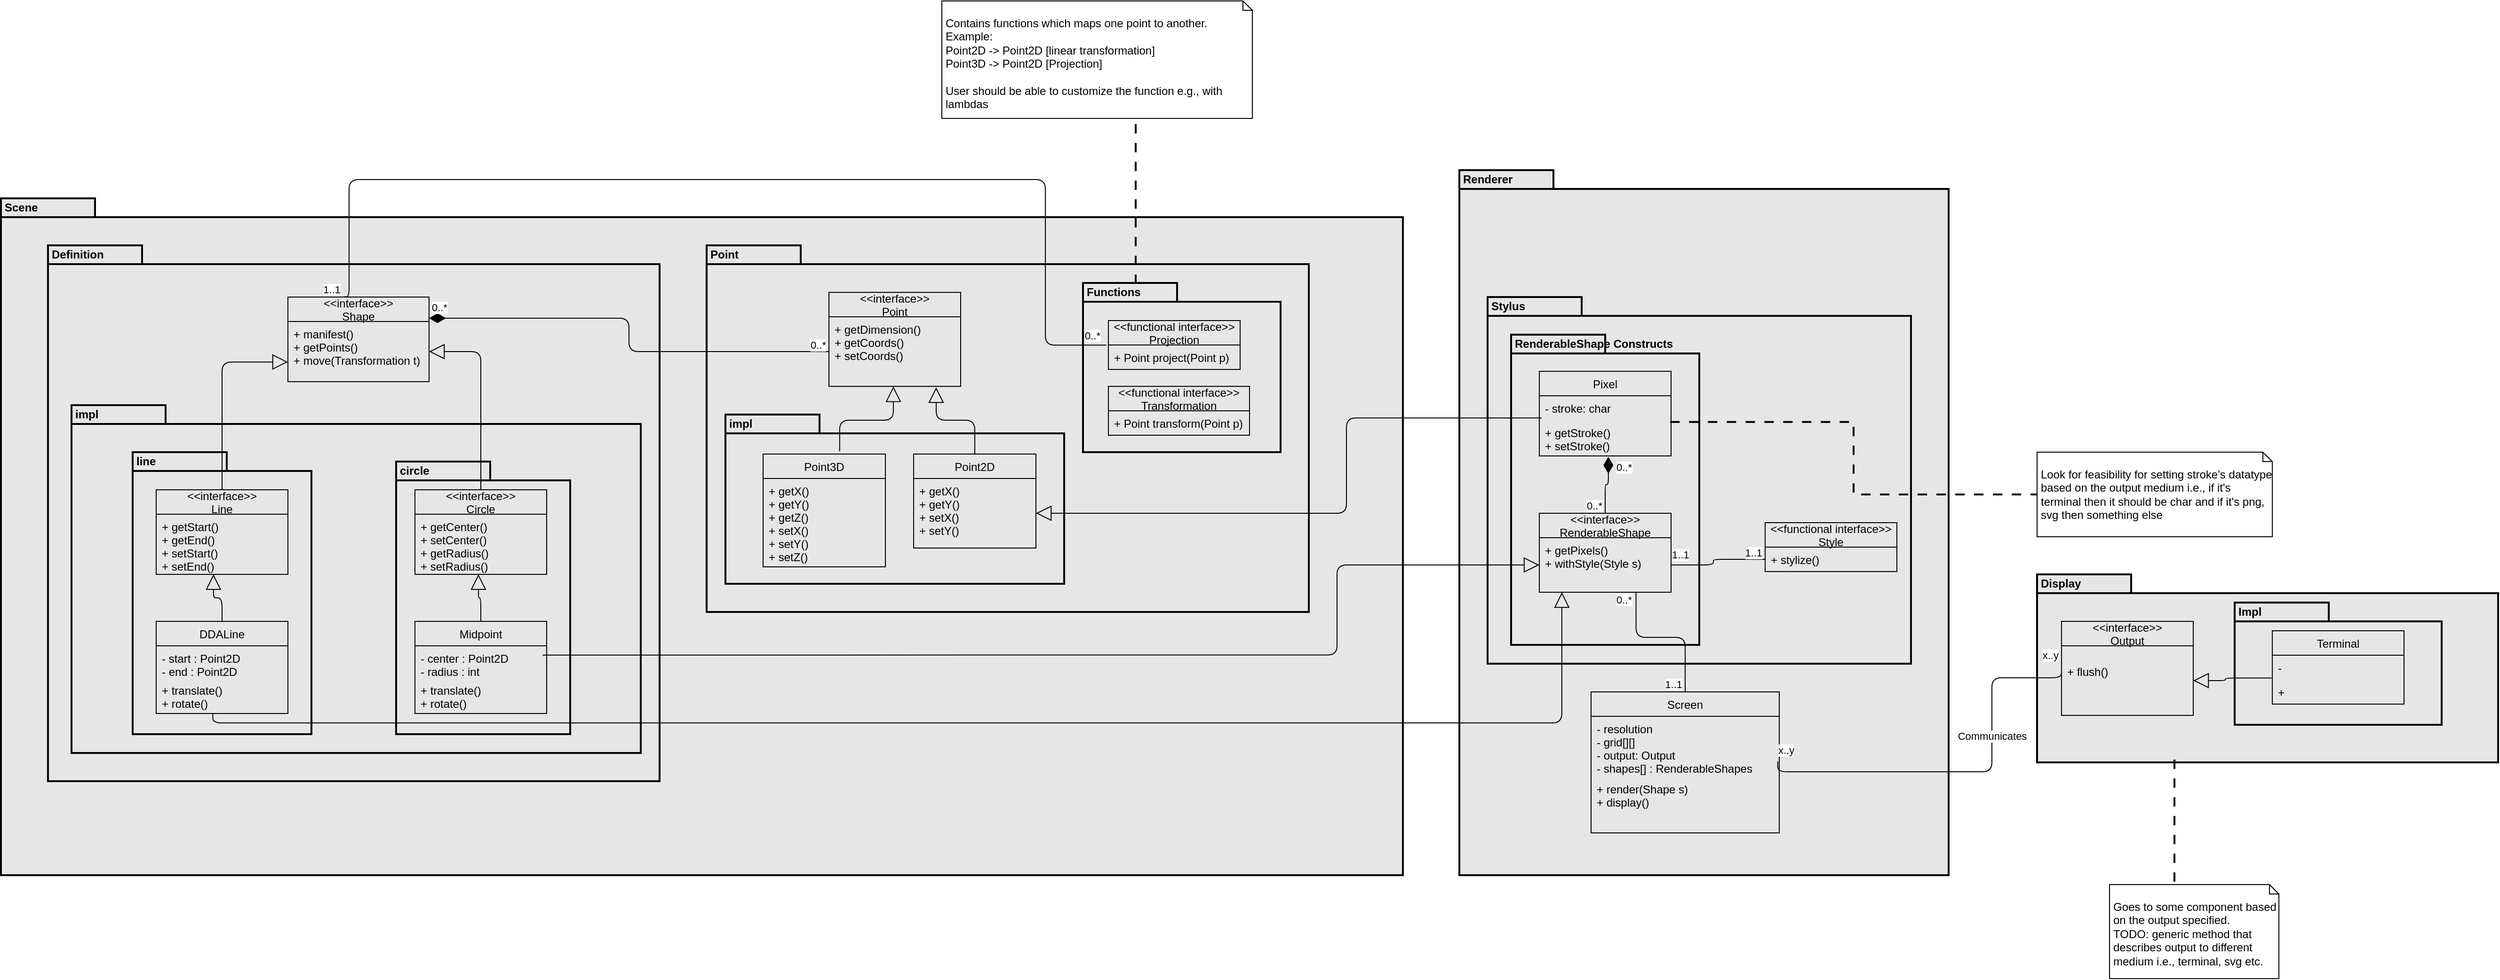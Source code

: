 <mxfile>
    <diagram id="lWv2Lwk4sww-XfeaLw_D" name="Classes for now">
        <mxGraphModel dx="3014" dy="1272" grid="1" gridSize="10" guides="1" tooltips="1" connect="1" arrows="1" fold="1" page="1" pageScale="1" pageWidth="827" pageHeight="1169" math="0" shadow="0">
            <root>
                <mxCell id="0"/>
                <mxCell id="1" parent="0"/>
                <mxCell id="12" value="Renderer" style="shape=folder;fontStyle=1;align=left;spacingLeft=2;boundedLbl=1;labelInHeader=1;container=1;collapsible=0;recursiveResize=0;tabWidth=100;tabHeight=20;tabPosition=left;html=1;fontSize=12;fillColor=#E6E6E6;strokeWidth=2;" parent="1" vertex="1">
                    <mxGeometry x="550" y="490" width="520" height="750" as="geometry"/>
                </mxCell>
                <mxCell id="152" value="Stylus" style="shape=folder;fontStyle=1;align=left;spacingLeft=2;boundedLbl=1;labelInHeader=1;container=1;collapsible=0;recursiveResize=0;tabWidth=100;tabHeight=20;tabPosition=left;html=1;fontSize=12;fillColor=#E6E6E6;strokeWidth=2;" parent="12" vertex="1">
                    <mxGeometry x="30" y="135" width="450" height="390" as="geometry"/>
                </mxCell>
                <mxCell id="2" value="Screen" style="swimlane;fontStyle=0;childLayout=stackLayout;horizontal=1;startSize=26;fillColor=none;horizontalStack=0;resizeParent=1;resizeParentMax=0;resizeLast=0;collapsible=0;marginBottom=0;" parent="12" vertex="1">
                    <mxGeometry x="140" y="555" width="200" height="150" as="geometry"/>
                </mxCell>
                <mxCell id="3" value="- resolution&#xa;- grid[][]&#xa;- output: Output&#xa;- shapes[] : RenderableShapes" style="text;strokeColor=none;fillColor=none;align=left;verticalAlign=top;spacingLeft=4;spacingRight=4;overflow=hidden;rotatable=0;points=[[0,0.5],[1,0.5]];portConstraint=eastwest;" parent="2" vertex="1">
                    <mxGeometry y="26" width="200" height="64" as="geometry"/>
                </mxCell>
                <mxCell id="4" value="+ render(Shape s)&#xa;+ display()" style="text;strokeColor=none;fillColor=none;align=left;verticalAlign=top;spacingLeft=4;spacingRight=4;overflow=hidden;rotatable=0;points=[[0,0.5],[1,0.5]];portConstraint=eastwest;" parent="2" vertex="1">
                    <mxGeometry y="90" width="200" height="60" as="geometry"/>
                </mxCell>
                <mxCell id="20" value="&lt;&lt;functional interface&gt;&gt;&#xa;Style" style="swimlane;fontStyle=0;childLayout=stackLayout;horizontal=1;startSize=26;fillColor=none;horizontalStack=0;resizeParent=1;resizeParentMax=0;resizeLast=0;collapsible=0;marginBottom=0;" parent="12" vertex="1">
                    <mxGeometry x="325" y="375" width="140" height="52" as="geometry"/>
                </mxCell>
                <mxCell id="22" value="+ stylize()" style="text;strokeColor=none;fillColor=none;align=left;verticalAlign=top;spacingLeft=4;spacingRight=4;overflow=hidden;rotatable=0;points=[[0,0.5],[1,0.5]];portConstraint=eastwest;" parent="20" vertex="1">
                    <mxGeometry y="26" width="140" height="26" as="geometry"/>
                </mxCell>
                <mxCell id="114" value="RenderableShape Constructs" style="shape=folder;fontStyle=1;align=left;spacingLeft=2;boundedLbl=1;labelInHeader=1;container=1;collapsible=0;recursiveResize=0;tabWidth=100;tabHeight=20;tabPosition=left;html=1;fontSize=12;fillColor=#E6E6E6;strokeWidth=2;" parent="12" vertex="1">
                    <mxGeometry x="55" y="175" width="200" height="330" as="geometry"/>
                </mxCell>
                <mxCell id="26" value="Pixel" style="swimlane;fontStyle=0;childLayout=stackLayout;horizontal=1;startSize=26;fillColor=none;horizontalStack=0;resizeParent=1;resizeParentMax=0;resizeLast=0;collapsible=0;marginBottom=0;" parent="114" vertex="1">
                    <mxGeometry x="30" y="39" width="140" height="90" as="geometry"/>
                </mxCell>
                <mxCell id="27" value="- stroke: char " style="text;strokeColor=none;fillColor=none;align=left;verticalAlign=top;spacingLeft=4;spacingRight=4;overflow=hidden;rotatable=0;points=[[0,0.5],[1,0.5]];portConstraint=eastwest;" parent="26" vertex="1">
                    <mxGeometry y="26" width="140" height="26" as="geometry"/>
                </mxCell>
                <mxCell id="28" value="+ getStroke()&#xa;+ setStroke()" style="text;strokeColor=none;fillColor=none;align=left;verticalAlign=top;spacingLeft=4;spacingRight=4;overflow=hidden;rotatable=0;points=[[0,0.5],[1,0.5]];portConstraint=eastwest;" parent="26" vertex="1">
                    <mxGeometry y="52" width="140" height="38" as="geometry"/>
                </mxCell>
                <mxCell id="101" value="&lt;&lt;interface&gt;&gt;&#xa;RenderableShape" style="swimlane;fontStyle=0;childLayout=stackLayout;horizontal=1;startSize=26;fillColor=none;horizontalStack=0;resizeParent=1;resizeParentMax=0;resizeLast=0;collapsible=0;marginBottom=0;" parent="114" vertex="1">
                    <mxGeometry x="30" y="190" width="140" height="84" as="geometry"/>
                </mxCell>
                <mxCell id="103" value="+ getPixels()&#xa;+ withStyle(Style s)" style="text;strokeColor=none;fillColor=none;align=left;verticalAlign=top;spacingLeft=4;spacingRight=4;overflow=hidden;rotatable=0;points=[[0,0.5],[1,0.5]];portConstraint=eastwest;" parent="101" vertex="1">
                    <mxGeometry y="26" width="140" height="58" as="geometry"/>
                </mxCell>
                <mxCell id="134" value="" style="edgeStyle=orthogonalEdgeStyle;rounded=1;orthogonalLoop=1;jettySize=auto;html=1;exitX=0.524;exitY=1.023;exitDx=0;exitDy=0;entryX=0.5;entryY=0;entryDx=0;entryDy=0;endArrow=0;endFill=0;startSize=15;endSize=15;align=center;fontSize=12;labelBackgroundColor=none;;startArrow=diamondThin;startFill=1;exitPerimeter=0;" parent="114" source="28" target="101" edge="1">
                    <mxGeometry width="80" height="80" relative="1" as="geometry">
                        <mxPoint x="-560" y="230" as="sourcePoint"/>
                        <mxPoint x="-480" y="310" as="targetPoint"/>
                    </mxGeometry>
                </mxCell>
                <mxCell id="135" value="0..*" style="edgeLabel;resizable=0;html=1;align=right;verticalAlign=bottom;" parent="134" connectable="0" vertex="1">
                    <mxGeometry x="1" relative="1" as="geometry">
                        <mxPoint x="-3" y="1" as="offset"/>
                    </mxGeometry>
                </mxCell>
                <mxCell id="136" value="0..*" style="edgeLabel;resizable=0;html=1;align=left;verticalAlign=bottom;" parent="134" connectable="0" vertex="1">
                    <mxGeometry x="-1" relative="1" as="geometry">
                        <mxPoint x="7" y="20" as="offset"/>
                    </mxGeometry>
                </mxCell>
                <mxCell id="143" value="" style="edgeStyle=orthogonalEdgeStyle;rounded=1;orthogonalLoop=1;jettySize=auto;html=1;exitX=1;exitY=0.5;exitDx=0;exitDy=0;entryX=0;entryY=0.5;entryDx=0;entryDy=0;endArrow=0;endFill=0;startSize=15;endSize=15;align=center;fontSize=12;labelBackgroundColor=none;;startArrow=none;startFill=0;" parent="12" source="103" target="22" edge="1">
                    <mxGeometry width="80" height="80" relative="1" as="geometry">
                        <mxPoint x="575" y="315" as="sourcePoint"/>
                        <mxPoint x="655" y="395" as="targetPoint"/>
                    </mxGeometry>
                </mxCell>
                <mxCell id="144" value="1..1" style="edgeLabel;resizable=0;html=1;align=right;verticalAlign=bottom;" parent="143" connectable="0" vertex="1">
                    <mxGeometry x="1" relative="1" as="geometry">
                        <mxPoint x="-3" y="1" as="offset"/>
                    </mxGeometry>
                </mxCell>
                <mxCell id="145" value="1..1" style="edgeLabel;resizable=0;html=1;align=left;verticalAlign=bottom;" parent="143" connectable="0" vertex="1">
                    <mxGeometry x="-1" relative="1" as="geometry">
                        <mxPoint x="-1" y="-3" as="offset"/>
                    </mxGeometry>
                </mxCell>
                <mxCell id="149" value="" style="edgeStyle=orthogonalEdgeStyle;rounded=1;orthogonalLoop=1;jettySize=auto;html=1;exitX=0.734;exitY=1.001;exitDx=0;exitDy=0;entryX=0.5;entryY=0;entryDx=0;entryDy=0;endArrow=0;endFill=0;startSize=15;endSize=15;align=center;fontSize=12;labelBackgroundColor=none;;startArrow=none;startFill=0;exitPerimeter=0;" parent="12" source="103" target="2" edge="1">
                    <mxGeometry width="80" height="80" relative="1" as="geometry">
                        <mxPoint x="505" y="385" as="sourcePoint"/>
                        <mxPoint x="585" y="465" as="targetPoint"/>
                    </mxGeometry>
                </mxCell>
                <mxCell id="150" value="1..1" style="edgeLabel;resizable=0;html=1;align=right;verticalAlign=bottom;" parent="149" connectable="0" vertex="1">
                    <mxGeometry x="1" relative="1" as="geometry">
                        <mxPoint x="-3" y="1" as="offset"/>
                    </mxGeometry>
                </mxCell>
                <mxCell id="151" value="0..*" style="edgeLabel;resizable=0;html=1;align=left;verticalAlign=bottom;" parent="149" connectable="0" vertex="1">
                    <mxGeometry x="-1" relative="1" as="geometry">
                        <mxPoint x="-23" y="16" as="offset"/>
                    </mxGeometry>
                </mxCell>
                <mxCell id="165" value="Display" style="shape=folder;fontStyle=1;align=left;spacingLeft=2;boundedLbl=1;labelInHeader=1;container=1;collapsible=0;recursiveResize=0;tabWidth=100;tabHeight=20;tabPosition=left;html=1;fontSize=12;fillColor=#E6E6E6;strokeWidth=2;" vertex="1" parent="1">
                    <mxGeometry x="1164" y="920" width="490" height="200" as="geometry"/>
                </mxCell>
                <mxCell id="174" value="Impl" style="shape=folder;fontStyle=1;align=left;spacingLeft=2;boundedLbl=1;labelInHeader=1;container=1;collapsible=0;recursiveResize=0;tabWidth=100;tabHeight=20;tabPosition=left;html=1;fontSize=12;fillColor=#E6E6E6;strokeWidth=2;" vertex="1" parent="165">
                    <mxGeometry x="210" y="30" width="220" height="130" as="geometry"/>
                </mxCell>
                <mxCell id="171" value="Terminal" style="swimlane;fontStyle=0;childLayout=stackLayout;horizontal=1;startSize=26;fillColor=none;horizontalStack=0;resizeParent=1;resizeParentMax=0;resizeLast=0;collapsible=0;marginBottom=0;" vertex="1" parent="174">
                    <mxGeometry x="40" y="30" width="140" height="78" as="geometry"/>
                </mxCell>
                <mxCell id="172" value="- " style="text;strokeColor=none;fillColor=none;align=left;verticalAlign=top;spacingLeft=4;spacingRight=4;overflow=hidden;rotatable=0;points=[[0,0.5],[1,0.5]];portConstraint=eastwest;" vertex="1" parent="171">
                    <mxGeometry y="26" width="140" height="26" as="geometry"/>
                </mxCell>
                <mxCell id="173" value="+ " style="text;strokeColor=none;fillColor=none;align=left;verticalAlign=top;spacingLeft=4;spacingRight=4;overflow=hidden;rotatable=0;points=[[0,0.5],[1,0.5]];portConstraint=eastwest;" vertex="1" parent="171">
                    <mxGeometry y="52" width="140" height="26" as="geometry"/>
                </mxCell>
                <mxCell id="17" value="&lt;&lt;interface&gt;&gt;&#xa;Output" style="swimlane;fontStyle=0;childLayout=stackLayout;horizontal=1;startSize=26;fillColor=none;horizontalStack=0;resizeParent=1;resizeParentMax=0;resizeLast=0;collapsible=0;marginBottom=0;" parent="165" vertex="1">
                    <mxGeometry x="26" y="50" width="140" height="100" as="geometry"/>
                </mxCell>
                <mxCell id="19" value="&#xa;+ flush()" style="text;strokeColor=none;fillColor=none;align=left;verticalAlign=top;spacingLeft=4;spacingRight=4;overflow=hidden;rotatable=0;points=[[0,0.5],[1,0.5]];portConstraint=eastwest;" parent="17" vertex="1">
                    <mxGeometry y="26" width="140" height="74" as="geometry"/>
                </mxCell>
                <mxCell id="175" value="" style="endArrow=block;html=1;rounded=1;edgeStyle=orthogonalEdgeStyle;endFill=0;strokeWidth=1;endSize=14;entryX=1;entryY=0.5;entryDx=0;entryDy=0;exitX=-0.005;exitY=0.934;exitDx=0;exitDy=0;exitPerimeter=0;" edge="1" parent="165" source="172" target="19">
                    <mxGeometry width="80" height="80" relative="1" as="geometry">
                        <mxPoint x="50" y="210" as="sourcePoint"/>
                        <mxPoint x="130" y="130" as="targetPoint"/>
                        <Array as="points">
                            <mxPoint x="200" y="110"/>
                            <mxPoint x="200" y="113"/>
                        </Array>
                    </mxGeometry>
                </mxCell>
                <mxCell id="35" value="Scene" style="shape=folder;fontStyle=1;align=left;spacingLeft=2;boundedLbl=1;labelInHeader=1;container=1;collapsible=0;recursiveResize=0;tabWidth=100;tabHeight=20;tabPosition=left;html=1;fontSize=12;fillColor=#E6E6E6;strokeWidth=2;" parent="1" vertex="1">
                    <mxGeometry x="-1000" y="520" width="1490" height="720" as="geometry"/>
                </mxCell>
                <mxCell id="63" value="Definition" style="shape=folder;fontStyle=1;align=left;spacingLeft=2;boundedLbl=1;labelInHeader=1;container=1;collapsible=0;recursiveResize=0;tabWidth=100;tabHeight=20;tabPosition=left;html=1;fontSize=12;fillColor=#E6E6E6;strokeWidth=2;" parent="35" vertex="1">
                    <mxGeometry x="50" y="50" width="650" height="570" as="geometry"/>
                </mxCell>
                <mxCell id="13" value="&lt;&lt;interface&gt;&gt;&#xa;Shape" style="swimlane;fontStyle=0;childLayout=stackLayout;horizontal=1;startSize=26;fillColor=none;horizontalStack=0;resizeParent=1;resizeParentMax=0;resizeLast=0;collapsible=0;marginBottom=0;" parent="63" vertex="1">
                    <mxGeometry x="255" y="55" width="150" height="90" as="geometry"/>
                </mxCell>
                <mxCell id="15" value="+ manifest()&#xa;+ getPoints()&#xa;+ move(Transformation t)" style="text;strokeColor=none;fillColor=none;align=left;verticalAlign=top;spacingLeft=4;spacingRight=4;overflow=hidden;rotatable=0;points=[[0,0.5],[1,0.5]];portConstraint=eastwest;" parent="13" vertex="1">
                    <mxGeometry y="26" width="150" height="64" as="geometry"/>
                </mxCell>
                <mxCell id="70" value="impl" style="shape=folder;fontStyle=1;align=left;spacingLeft=2;boundedLbl=1;labelInHeader=1;container=1;collapsible=0;recursiveResize=0;tabWidth=100;tabHeight=20;tabPosition=left;html=1;fontSize=12;fillColor=#E6E6E6;strokeWidth=2;" parent="63" vertex="1">
                    <mxGeometry x="25" y="170" width="605" height="370" as="geometry"/>
                </mxCell>
                <mxCell id="86" value="line" style="shape=folder;fontStyle=1;align=left;spacingLeft=2;boundedLbl=1;labelInHeader=1;container=1;collapsible=0;recursiveResize=0;tabWidth=100;tabHeight=20;tabPosition=left;html=1;fontSize=12;fillColor=#E6E6E6;strokeWidth=2;" parent="70" vertex="1">
                    <mxGeometry x="65" y="50" width="190" height="300" as="geometry"/>
                </mxCell>
                <mxCell id="82" value="DDALine" style="swimlane;fontStyle=0;childLayout=stackLayout;horizontal=1;startSize=26;fillColor=none;horizontalStack=0;resizeParent=1;resizeParentMax=0;resizeLast=0;collapsible=0;marginBottom=0;" parent="86" vertex="1">
                    <mxGeometry x="25" y="180" width="140" height="98" as="geometry"/>
                </mxCell>
                <mxCell id="83" value="- start : Point2D&#xa;- end : Point2D" style="text;strokeColor=none;fillColor=none;align=left;verticalAlign=top;spacingLeft=4;spacingRight=4;overflow=hidden;rotatable=0;points=[[0,0.5],[1,0.5]];portConstraint=eastwest;" parent="82" vertex="1">
                    <mxGeometry y="26" width="140" height="34" as="geometry"/>
                </mxCell>
                <mxCell id="84" value="+ translate()&#xa;+ rotate()" style="text;strokeColor=none;fillColor=none;align=left;verticalAlign=top;spacingLeft=4;spacingRight=4;overflow=hidden;rotatable=0;points=[[0,0.5],[1,0.5]];portConstraint=eastwest;" parent="82" vertex="1">
                    <mxGeometry y="60" width="140" height="38" as="geometry"/>
                </mxCell>
                <mxCell id="74" value="&lt;&lt;interface&gt;&gt;&#xa;Line" style="swimlane;fontStyle=0;childLayout=stackLayout;horizontal=1;startSize=26;fillColor=none;horizontalStack=0;resizeParent=1;resizeParentMax=0;resizeLast=0;collapsible=0;marginBottom=0;" parent="86" vertex="1">
                    <mxGeometry x="25" y="40" width="140" height="90" as="geometry"/>
                </mxCell>
                <mxCell id="76" value="+ getStart()&#xa;+ getEnd()&#xa;+ setStart()&#xa;+ setEnd()" style="text;strokeColor=none;fillColor=none;align=left;verticalAlign=top;spacingLeft=4;spacingRight=4;overflow=hidden;rotatable=0;points=[[0,0.5],[1,0.5]];portConstraint=eastwest;" parent="74" vertex="1">
                    <mxGeometry y="26" width="140" height="64" as="geometry"/>
                </mxCell>
                <mxCell id="131" value="" style="endArrow=block;html=1;rounded=1;edgeStyle=orthogonalEdgeStyle;endFill=0;strokeWidth=1;endSize=14;entryX=0.435;entryY=0.999;entryDx=0;entryDy=0;entryPerimeter=0;exitX=0.5;exitY=0;exitDx=0;exitDy=0;" parent="86" source="82" target="76" edge="1">
                    <mxGeometry width="80" height="80" relative="1" as="geometry">
                        <mxPoint x="450" y="260" as="sourcePoint"/>
                        <mxPoint x="530" y="180" as="targetPoint"/>
                    </mxGeometry>
                </mxCell>
                <mxCell id="87" value="circle" style="shape=folder;fontStyle=1;align=left;spacingLeft=2;boundedLbl=1;labelInHeader=1;container=1;collapsible=0;recursiveResize=0;tabWidth=100;tabHeight=20;tabPosition=left;html=1;fontSize=12;fillColor=#E6E6E6;strokeWidth=2;" parent="70" vertex="1">
                    <mxGeometry x="345" y="60" width="185" height="290" as="geometry"/>
                </mxCell>
                <mxCell id="88" value="Midpoint" style="swimlane;fontStyle=0;childLayout=stackLayout;horizontal=1;startSize=26;fillColor=none;horizontalStack=0;resizeParent=1;resizeParentMax=0;resizeLast=0;collapsible=0;marginBottom=0;" parent="87" vertex="1">
                    <mxGeometry x="20" y="170" width="140" height="98" as="geometry"/>
                </mxCell>
                <mxCell id="89" value="- center : Point2D&#xa;- radius : int" style="text;strokeColor=none;fillColor=none;align=left;verticalAlign=top;spacingLeft=4;spacingRight=4;overflow=hidden;rotatable=0;points=[[0,0.5],[1,0.5]];portConstraint=eastwest;" parent="88" vertex="1">
                    <mxGeometry y="26" width="140" height="34" as="geometry"/>
                </mxCell>
                <mxCell id="90" value="+ translate()&#xa;+ rotate()" style="text;strokeColor=none;fillColor=none;align=left;verticalAlign=top;spacingLeft=4;spacingRight=4;overflow=hidden;rotatable=0;points=[[0,0.5],[1,0.5]];portConstraint=eastwest;" parent="88" vertex="1">
                    <mxGeometry y="60" width="140" height="38" as="geometry"/>
                </mxCell>
                <mxCell id="78" value="&lt;&lt;interface&gt;&gt;&#xa;Circle" style="swimlane;fontStyle=0;childLayout=stackLayout;horizontal=1;startSize=26;fillColor=none;horizontalStack=0;resizeParent=1;resizeParentMax=0;resizeLast=0;collapsible=0;marginBottom=0;" parent="87" vertex="1">
                    <mxGeometry x="20" y="30" width="140" height="90" as="geometry"/>
                </mxCell>
                <mxCell id="80" value="+ getCenter()&#xa;+ setCenter()&#xa;+ getRadius()&#xa;+ setRadius()" style="text;strokeColor=none;fillColor=none;align=left;verticalAlign=top;spacingLeft=4;spacingRight=4;overflow=hidden;rotatable=0;points=[[0,0.5],[1,0.5]];portConstraint=eastwest;" parent="78" vertex="1">
                    <mxGeometry y="26" width="140" height="64" as="geometry"/>
                </mxCell>
                <mxCell id="133" value="" style="endArrow=block;html=1;rounded=1;edgeStyle=orthogonalEdgeStyle;endFill=0;strokeWidth=1;endSize=14;exitX=0.5;exitY=0;exitDx=0;exitDy=0;entryX=0.482;entryY=0.999;entryDx=0;entryDy=0;entryPerimeter=0;" parent="87" source="88" target="80" edge="1">
                    <mxGeometry width="80" height="80" relative="1" as="geometry">
                        <mxPoint x="20" y="230" as="sourcePoint"/>
                        <mxPoint x="90" y="110" as="targetPoint"/>
                    </mxGeometry>
                </mxCell>
                <mxCell id="106" value="" style="endArrow=block;html=1;rounded=1;edgeStyle=orthogonalEdgeStyle;endFill=0;strokeWidth=1;endSize=14;entryX=0;entryY=0.673;entryDx=0;entryDy=0;entryPerimeter=0;exitX=0.5;exitY=0;exitDx=0;exitDy=0;" parent="63" source="74" target="15" edge="1">
                    <mxGeometry width="80" height="80" relative="1" as="geometry">
                        <mxPoint x="480" y="370" as="sourcePoint"/>
                        <mxPoint x="560" y="290" as="targetPoint"/>
                    </mxGeometry>
                </mxCell>
                <mxCell id="128" value="" style="endArrow=block;html=1;rounded=1;edgeStyle=orthogonalEdgeStyle;endFill=0;strokeWidth=1;endSize=14;entryX=1;entryY=0.5;entryDx=0;entryDy=0;exitX=0.5;exitY=0;exitDx=0;exitDy=0;" parent="63" source="78" target="15" edge="1">
                    <mxGeometry width="80" height="80" relative="1" as="geometry">
                        <mxPoint x="430" y="370" as="sourcePoint"/>
                        <mxPoint x="510" y="290" as="targetPoint"/>
                        <Array as="points">
                            <mxPoint x="460" y="113"/>
                        </Array>
                    </mxGeometry>
                </mxCell>
                <mxCell id="60" value="Point" style="shape=folder;fontStyle=1;align=left;spacingLeft=2;boundedLbl=1;labelInHeader=1;container=1;collapsible=0;recursiveResize=0;tabWidth=100;tabHeight=20;tabPosition=left;html=1;fontSize=12;fillColor=#E6E6E6;strokeWidth=2;" parent="35" vertex="1">
                    <mxGeometry x="750" y="50" width="640" height="390" as="geometry"/>
                </mxCell>
                <mxCell id="61" value="impl" style="shape=folder;fontStyle=1;align=left;spacingLeft=2;boundedLbl=1;labelInHeader=1;container=1;collapsible=0;recursiveResize=0;tabWidth=100;tabHeight=20;tabPosition=left;html=1;fontSize=12;fillColor=#E6E6E6;strokeWidth=2;" parent="60" vertex="1">
                    <mxGeometry x="20" y="180" width="360" height="180" as="geometry"/>
                </mxCell>
                <mxCell id="56" value="Point2D" style="swimlane;fontStyle=0;childLayout=stackLayout;horizontal=1;startSize=26;fillColor=none;horizontalStack=0;resizeParent=1;resizeParentMax=0;resizeLast=0;collapsible=0;marginBottom=0;" parent="61" vertex="1">
                    <mxGeometry x="200" y="42" width="130" height="100" as="geometry"/>
                </mxCell>
                <mxCell id="57" value="+ getX()&#xa;+ getY()&#xa;+ setX()&#xa;+ setY()" style="text;strokeColor=none;fillColor=none;align=left;verticalAlign=top;spacingLeft=4;spacingRight=4;overflow=hidden;rotatable=0;points=[[0,0.5],[1,0.5]];portConstraint=eastwest;" parent="56" vertex="1">
                    <mxGeometry y="26" width="130" height="74" as="geometry"/>
                </mxCell>
                <mxCell id="98" value="Point3D" style="swimlane;fontStyle=0;childLayout=stackLayout;horizontal=1;startSize=26;fillColor=none;horizontalStack=0;resizeParent=1;resizeParentMax=0;resizeLast=0;collapsible=0;marginBottom=0;" parent="61" vertex="1">
                    <mxGeometry x="40" y="42" width="130" height="120" as="geometry"/>
                </mxCell>
                <mxCell id="176" value="" style="edgeStyle=elbowEdgeStyle;dashed=1;dashPattern=5 5;strokeWidth=2;arcSize=0;startArrow=none;endArrow=none;startSize=0;endSize=0;html=1;endFill=0;align=left;resizeWidth=0;rounded=0;entryX=0.5;entryY=1;entryDx=0;entryDy=0;entryPerimeter=0;exitX=0.5;exitY=0;exitDx=0;exitDy=0;" edge="1" parent="98" source="125">
                    <mxGeometry height="300" relative="1" as="geometry">
                        <mxPoint x="-20" y="53" as="sourcePoint"/>
                        <mxPoint x="355" y="-372.0" as="targetPoint"/>
                    </mxGeometry>
                </mxCell>
                <mxCell id="99" value="+ getX()&#xa;+ getY()&#xa;+ getZ()&#xa;+ setX()&#xa;+ setY()&#xa;+ setZ()" style="text;strokeColor=none;fillColor=none;align=left;verticalAlign=top;spacingLeft=4;spacingRight=4;overflow=hidden;rotatable=0;points=[[0,0.5],[1,0.5]];portConstraint=eastwest;" parent="98" vertex="1">
                    <mxGeometry y="26" width="130" height="94" as="geometry"/>
                </mxCell>
                <mxCell id="23" value="&lt;&lt;interface&gt;&gt;&#xa;Point" style="swimlane;fontStyle=0;childLayout=stackLayout;horizontal=1;startSize=26;fillColor=none;horizontalStack=0;resizeParent=1;resizeParentMax=0;resizeLast=0;collapsible=0;marginBottom=0;" parent="60" vertex="1">
                    <mxGeometry x="130" y="50" width="140" height="100" as="geometry"/>
                </mxCell>
                <mxCell id="25" value="+ getDimension()&#xa;+ getCoords()&#xa;+ setCoords()" style="text;strokeColor=none;fillColor=none;align=left;verticalAlign=top;spacingLeft=4;spacingRight=4;overflow=hidden;rotatable=0;points=[[0,0.5],[1,0.5]];portConstraint=eastwest;" parent="23" vertex="1">
                    <mxGeometry y="26" width="140" height="74" as="geometry"/>
                </mxCell>
                <mxCell id="59" value="" style="endArrow=block;html=1;rounded=1;edgeStyle=orthogonalEdgeStyle;endFill=0;strokeWidth=1;endSize=14;entryX=0.814;entryY=1.014;entryDx=0;entryDy=0;entryPerimeter=0;exitX=0.5;exitY=0;exitDx=0;exitDy=0;" parent="60" source="56" target="25" edge="1">
                    <mxGeometry width="80" height="80" relative="1" as="geometry">
                        <mxPoint x="50" y="384" as="sourcePoint"/>
                        <mxPoint x="130" y="304" as="targetPoint"/>
                    </mxGeometry>
                </mxCell>
                <mxCell id="100" value="" style="endArrow=block;html=1;rounded=1;edgeStyle=orthogonalEdgeStyle;endFill=0;strokeWidth=1;endSize=14;exitX=0.626;exitY=-0.025;exitDx=0;exitDy=0;exitPerimeter=0;entryX=0.489;entryY=1.001;entryDx=0;entryDy=0;entryPerimeter=0;" parent="60" source="98" target="25" edge="1">
                    <mxGeometry width="80" height="80" relative="1" as="geometry">
                        <mxPoint x="-30" y="426" as="sourcePoint"/>
                        <mxPoint x="186" y="174" as="targetPoint"/>
                    </mxGeometry>
                </mxCell>
                <mxCell id="108" value="Functions" style="shape=folder;fontStyle=1;align=left;spacingLeft=2;boundedLbl=1;labelInHeader=1;container=1;collapsible=0;recursiveResize=0;tabWidth=100;tabHeight=20;tabPosition=left;html=1;fontSize=12;fillColor=#E6E6E6;strokeWidth=2;" parent="60" vertex="1">
                    <mxGeometry x="400" y="40" width="210" height="180" as="geometry"/>
                </mxCell>
                <mxCell id="122" value="&lt;&lt;functional interface&gt;&gt;&#xa;Transformation" style="swimlane;fontStyle=0;childLayout=stackLayout;horizontal=1;startSize=26;fillColor=none;horizontalStack=0;resizeParent=1;resizeParentMax=0;resizeLast=0;collapsible=0;marginBottom=0;" parent="108" vertex="1">
                    <mxGeometry x="27" y="110" width="150" height="52" as="geometry"/>
                </mxCell>
                <mxCell id="124" value="+ Point transform(Point p)" style="text;strokeColor=none;fillColor=none;align=left;verticalAlign=top;spacingLeft=4;spacingRight=4;overflow=hidden;rotatable=0;points=[[0,0.5],[1,0.5]];portConstraint=eastwest;" parent="122" vertex="1">
                    <mxGeometry y="26" width="150" height="26" as="geometry"/>
                </mxCell>
                <mxCell id="125" value="&lt;&lt;functional interface&gt;&gt;&#xa;Projection" style="swimlane;fontStyle=0;childLayout=stackLayout;horizontal=1;startSize=26;fillColor=none;horizontalStack=0;resizeParent=1;resizeParentMax=0;resizeLast=0;collapsible=0;marginBottom=0;" parent="108" vertex="1">
                    <mxGeometry x="27" y="40" width="140" height="52" as="geometry"/>
                </mxCell>
                <mxCell id="126" value="+ Point project(Point p)" style="text;strokeColor=none;fillColor=none;align=left;verticalAlign=top;spacingLeft=4;spacingRight=4;overflow=hidden;rotatable=0;points=[[0,0.5],[1,0.5]];portConstraint=eastwest;" parent="125" vertex="1">
                    <mxGeometry y="26" width="140" height="26" as="geometry"/>
                </mxCell>
                <mxCell id="51" value="" style="edgeStyle=orthogonalEdgeStyle;rounded=1;orthogonalLoop=1;jettySize=auto;html=1;entryX=0;entryY=0.5;entryDx=0;entryDy=0;endArrow=0;endFill=0;startSize=15;endSize=15;align=center;fontSize=12;labelBackgroundColor=none;;startArrow=diamondThin;startFill=1;exitX=1;exitY=0.25;exitDx=0;exitDy=0;" parent="35" source="13" target="25" edge="1">
                    <mxGeometry width="80" height="80" relative="1" as="geometry">
                        <mxPoint x="530" y="121" as="sourcePoint"/>
                        <mxPoint x="910" y="438" as="targetPoint"/>
                    </mxGeometry>
                </mxCell>
                <mxCell id="52" value="0..*" style="edgeLabel;resizable=0;html=1;align=right;verticalAlign=bottom;" parent="51" connectable="0" vertex="1">
                    <mxGeometry x="1" relative="1" as="geometry">
                        <mxPoint x="-3" y="1" as="offset"/>
                    </mxGeometry>
                </mxCell>
                <mxCell id="53" value="0..*" style="edgeLabel;resizable=0;html=1;align=left;verticalAlign=bottom;" parent="51" connectable="0" vertex="1">
                    <mxGeometry x="-1" relative="1" as="geometry">
                        <mxPoint x="1" y="-3" as="offset"/>
                    </mxGeometry>
                </mxCell>
                <mxCell id="109" value="" style="edgeStyle=orthogonalEdgeStyle;rounded=1;orthogonalLoop=1;jettySize=auto;html=1;entryX=0.399;entryY=-0.003;entryDx=0;entryDy=0;endArrow=0;endFill=0;startSize=15;endSize=15;align=center;fontSize=12;labelBackgroundColor=none;;startArrow=none;startFill=0;exitX=-0.014;exitY=0.005;exitDx=0;exitDy=0;exitPerimeter=0;entryPerimeter=0;" parent="35" source="126" target="13" edge="1">
                    <mxGeometry width="80" height="80" relative="1" as="geometry">
                        <mxPoint x="1247.0" y="110.0" as="sourcePoint"/>
                        <mxPoint x="370" y="85.0" as="targetPoint"/>
                        <Array as="points">
                            <mxPoint x="1110" y="156"/>
                            <mxPoint x="1110" y="-20"/>
                            <mxPoint x="370" y="-20"/>
                            <mxPoint x="370" y="105"/>
                        </Array>
                    </mxGeometry>
                </mxCell>
                <mxCell id="110" value="1..1" style="edgeLabel;resizable=0;html=1;align=right;verticalAlign=bottom;" parent="109" connectable="0" vertex="1">
                    <mxGeometry x="1" relative="1" as="geometry">
                        <mxPoint x="-3" y="1" as="offset"/>
                    </mxGeometry>
                </mxCell>
                <mxCell id="111" value="0..*" style="edgeLabel;resizable=0;html=1;align=left;verticalAlign=bottom;" parent="109" connectable="0" vertex="1">
                    <mxGeometry x="-1" relative="1" as="geometry">
                        <mxPoint x="-25" y="-2" as="offset"/>
                    </mxGeometry>
                </mxCell>
                <mxCell id="92" value="" style="endArrow=block;html=1;rounded=1;edgeStyle=orthogonalEdgeStyle;endFill=0;strokeWidth=1;endSize=14;entryX=1;entryY=0.5;entryDx=0;entryDy=0;exitX=0.017;exitY=0.907;exitDx=0;exitDy=0;exitPerimeter=0;" parent="1" source="27" target="57" edge="1">
                    <mxGeometry width="80" height="80" relative="1" as="geometry">
                        <mxPoint x="330" y="1120" as="sourcePoint"/>
                        <mxPoint x="410" y="1040" as="targetPoint"/>
                        <Array as="points">
                            <mxPoint x="430" y="754"/>
                            <mxPoint x="430" y="855"/>
                        </Array>
                    </mxGeometry>
                </mxCell>
                <mxCell id="113" value="Contains functions which maps one point to another.&lt;div&gt;Example:&lt;/div&gt;&lt;div&gt;Point2D -&amp;gt; Point2D [linear transformation]&lt;/div&gt;&lt;div&gt;Point3D -&amp;gt; Point2D [Projection]&lt;/div&gt;&lt;div&gt;&lt;br&gt;&lt;/div&gt;&lt;div&gt;User should be able to customize the function e.g., with lambdas&lt;/div&gt;" style="shape=note2;boundedLbl=1;whiteSpace=wrap;html=1;size=10;spacingLeft=2;verticalAlign=top;align=left;fillColor=#FFFFFF;connectable=1" parent="1" vertex="1">
                    <mxGeometry y="310" width="330" height="125" as="geometry"/>
                </mxCell>
                <mxCell id="141" value="" style="endArrow=block;html=1;rounded=1;edgeStyle=orthogonalEdgeStyle;endFill=0;strokeWidth=1;endSize=14;exitX=0.43;exitY=0.998;exitDx=0;exitDy=0;exitPerimeter=0;entryX=0.171;entryY=1.001;entryDx=0;entryDy=0;entryPerimeter=0;" parent="1" source="84" target="103" edge="1">
                    <mxGeometry width="80" height="80" relative="1" as="geometry">
                        <mxPoint x="50" y="1070" as="sourcePoint"/>
                        <mxPoint x="130" y="990" as="targetPoint"/>
                    </mxGeometry>
                </mxCell>
                <mxCell id="142" value="" style="endArrow=block;html=1;rounded=1;edgeStyle=orthogonalEdgeStyle;endFill=0;strokeWidth=1;endSize=14;exitX=0.969;exitY=0.289;exitDx=0;exitDy=0;exitPerimeter=0;entryX=0;entryY=0.5;entryDx=0;entryDy=0;" parent="1" source="89" target="103" edge="1">
                    <mxGeometry width="80" height="80" relative="1" as="geometry">
                        <mxPoint x="50" y="1070" as="sourcePoint"/>
                        <mxPoint x="130" y="990" as="targetPoint"/>
                        <Array as="points">
                            <mxPoint x="420" y="1006"/>
                            <mxPoint x="420" y="910"/>
                        </Array>
                    </mxGeometry>
                </mxCell>
                <mxCell id="146" value="Look for feasibility for setting stroke&#39;s datatype based on the output medium i.e., if it&#39;s terminal then it should be char and if it&#39;s png, svg then something else" style="shape=note2;boundedLbl=1;whiteSpace=wrap;html=1;size=10;spacingLeft=2;verticalAlign=top;align=left;fillColor=#FFFFFF;connectable=1" parent="1" vertex="1">
                    <mxGeometry x="1164" y="790" width="250" height="90" as="geometry"/>
                </mxCell>
                <mxCell id="147" value="" style="edgeStyle=elbowEdgeStyle;dashed=1;dashPattern=5 5;strokeWidth=2;arcSize=0;startArrow=none;endArrow=none;startSize=0;endSize=0;html=1;endFill=0;align=center;resizeHeight=0;rounded=0;exitX=0.994;exitY=0.05;exitDx=0;exitDy=0;exitPerimeter=0;" parent="1" source="28" target="146" edge="1">
                    <mxGeometry width="300" relative="1" as="geometry">
                        <mxPoint x="980" y="780" as="sourcePoint"/>
                        <mxPoint x="1280" y="780" as="targetPoint"/>
                    </mxGeometry>
                </mxCell>
                <mxCell id="153" value="Goes to some component based on the output specified.&lt;div&gt;TODO: generic method that describes output to different medium i.e., terminal, svg etc.&lt;/div&gt;" style="shape=note2;boundedLbl=1;whiteSpace=wrap;html=1;size=10;spacingLeft=2;verticalAlign=top;align=left;fillColor=#FFFFFF;connectable=1" parent="1" vertex="1">
                    <mxGeometry x="1241" y="1250" width="180" height="100" as="geometry"/>
                </mxCell>
                <mxCell id="167" value="" style="edgeStyle=orthogonalEdgeStyle;rounded=1;orthogonalLoop=1;jettySize=auto;html=1;exitX=0.992;exitY=0.749;exitDx=0;exitDy=0;entryX=0;entryY=0.5;entryDx=0;entryDy=0;endArrow=0;endFill=0;startSize=15;endSize=15;align=center;fontSize=12;labelBackgroundColor=none;;startArrow=none;startFill=0;exitPerimeter=0;" edge="1" parent="1" source="3" target="17">
                    <mxGeometry width="80" height="80" relative="1" as="geometry">
                        <mxPoint x="840.12" y="1227.576" as="sourcePoint"/>
                        <mxPoint x="1216" y="1045.712" as="targetPoint"/>
                        <Array as="points">
                            <mxPoint x="888" y="1130"/>
                            <mxPoint x="1116" y="1130"/>
                            <mxPoint x="1116" y="1030"/>
                            <mxPoint x="1190" y="1030"/>
                        </Array>
                    </mxGeometry>
                </mxCell>
                <mxCell id="168" value="x..y" style="edgeLabel;resizable=0;html=1;align=right;verticalAlign=bottom;" connectable="0" vertex="1" parent="167">
                    <mxGeometry x="1" relative="1" as="geometry">
                        <mxPoint x="-3" y="-6" as="offset"/>
                    </mxGeometry>
                </mxCell>
                <mxCell id="169" value="x..y" style="edgeLabel;resizable=0;html=1;align=left;verticalAlign=bottom;" connectable="0" vertex="1" parent="167">
                    <mxGeometry x="-1" relative="1" as="geometry">
                        <mxPoint x="-1" y="-3" as="offset"/>
                    </mxGeometry>
                </mxCell>
                <mxCell id="170" value="Communicates" style="edgeLabel;html=1;align=center;verticalAlign=middle;resizable=0;points=[];" vertex="1" connectable="0" parent="167">
                    <mxGeometry x="0.308" relative="1" as="geometry">
                        <mxPoint as="offset"/>
                    </mxGeometry>
                </mxCell>
                <mxCell id="177" value="" style="edgeStyle=elbowEdgeStyle;dashed=1;dashPattern=5 5;strokeWidth=2;arcSize=0;startArrow=none;endArrow=none;startSize=0;endSize=0;html=1;endFill=0;align=left;resizeWidth=0;rounded=0;entryX=0.296;entryY=0.978;entryDx=0;entryDy=0;entryPerimeter=0;" edge="1" parent="1" target="165">
                    <mxGeometry height="300" relative="1" as="geometry">
                        <mxPoint x="1309" y="1246" as="sourcePoint"/>
                        <mxPoint x="950" y="840" as="targetPoint"/>
                        <Array as="points">
                            <mxPoint x="1310" y="1180"/>
                        </Array>
                    </mxGeometry>
                </mxCell>
            </root>
        </mxGraphModel>
    </diagram>
</mxfile>